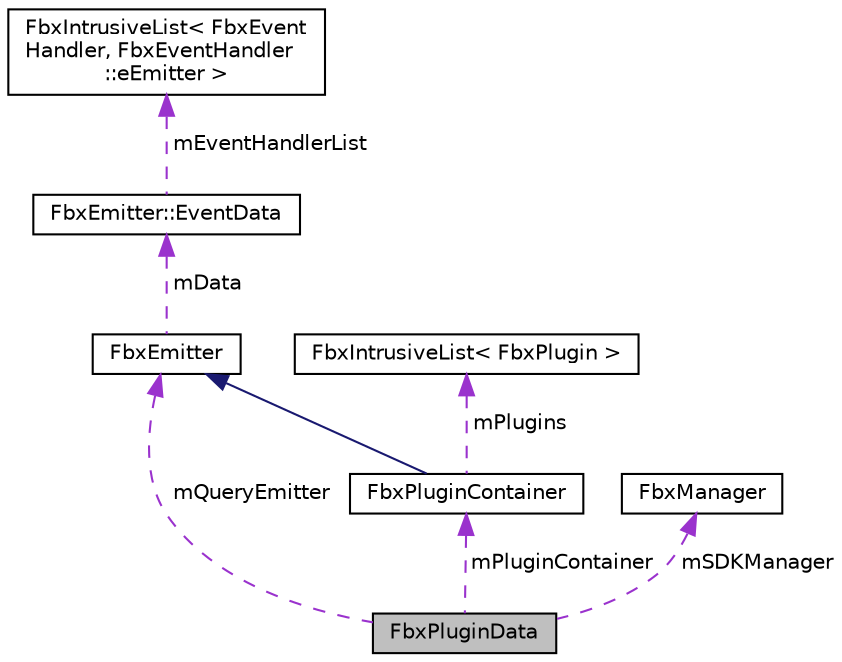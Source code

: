 digraph "FbxPluginData"
{
  edge [fontname="Helvetica",fontsize="10",labelfontname="Helvetica",labelfontsize="10"];
  node [fontname="Helvetica",fontsize="10",shape=record];
  Node1 [label="FbxPluginData",height=0.2,width=0.4,color="black", fillcolor="grey75", style="filled", fontcolor="black"];
  Node2 -> Node1 [dir="back",color="darkorchid3",fontsize="10",style="dashed",label=" mPluginContainer" ,fontname="Helvetica"];
  Node2 [label="FbxPluginContainer",height=0.2,width=0.4,color="black", fillcolor="white", style="filled",URL="$class_fbx_plugin_container.html"];
  Node3 -> Node2 [dir="back",color="midnightblue",fontsize="10",style="solid",fontname="Helvetica"];
  Node3 [label="FbxEmitter",height=0.2,width=0.4,color="black", fillcolor="white", style="filled",URL="$class_fbx_emitter.html"];
  Node4 -> Node3 [dir="back",color="darkorchid3",fontsize="10",style="dashed",label=" mData" ,fontname="Helvetica"];
  Node4 [label="FbxEmitter::EventData",height=0.2,width=0.4,color="black", fillcolor="white", style="filled",URL="$struct_fbx_emitter_1_1_event_data.html"];
  Node5 -> Node4 [dir="back",color="darkorchid3",fontsize="10",style="dashed",label=" mEventHandlerList" ,fontname="Helvetica"];
  Node5 [label="FbxIntrusiveList\< FbxEvent\lHandler, FbxEventHandler\l::eEmitter \>",height=0.2,width=0.4,color="black", fillcolor="white", style="filled",URL="$class_fbx_intrusive_list.html"];
  Node6 -> Node2 [dir="back",color="darkorchid3",fontsize="10",style="dashed",label=" mPlugins" ,fontname="Helvetica"];
  Node6 [label="FbxIntrusiveList\< FbxPlugin \>",height=0.2,width=0.4,color="black", fillcolor="white", style="filled",URL="$class_fbx_intrusive_list.html"];
  Node7 -> Node1 [dir="back",color="darkorchid3",fontsize="10",style="dashed",label=" mSDKManager" ,fontname="Helvetica"];
  Node7 [label="FbxManager",height=0.2,width=0.4,color="black", fillcolor="white", style="filled",URL="$class_fbx_manager.html"];
  Node3 -> Node1 [dir="back",color="darkorchid3",fontsize="10",style="dashed",label=" mQueryEmitter" ,fontname="Helvetica"];
}
